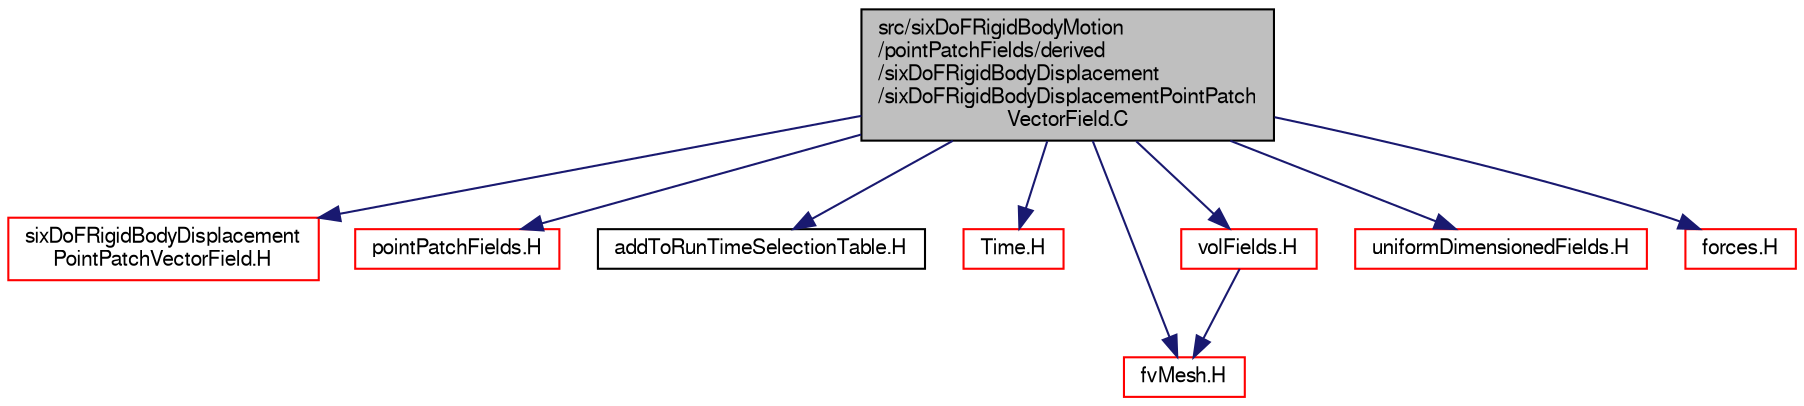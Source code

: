 digraph "src/sixDoFRigidBodyMotion/pointPatchFields/derived/sixDoFRigidBodyDisplacement/sixDoFRigidBodyDisplacementPointPatchVectorField.C"
{
  bgcolor="transparent";
  edge [fontname="FreeSans",fontsize="10",labelfontname="FreeSans",labelfontsize="10"];
  node [fontname="FreeSans",fontsize="10",shape=record];
  Node0 [label="src/sixDoFRigidBodyMotion\l/pointPatchFields/derived\l/sixDoFRigidBodyDisplacement\l/sixDoFRigidBodyDisplacementPointPatch\lVectorField.C",height=0.2,width=0.4,color="black", fillcolor="grey75", style="filled", fontcolor="black"];
  Node0 -> Node1 [color="midnightblue",fontsize="10",style="solid",fontname="FreeSans"];
  Node1 [label="sixDoFRigidBodyDisplacement\lPointPatchVectorField.H",height=0.2,width=0.4,color="red",URL="$a14897.html"];
  Node0 -> Node200 [color="midnightblue",fontsize="10",style="solid",fontname="FreeSans"];
  Node200 [label="pointPatchFields.H",height=0.2,width=0.4,color="red",URL="$a10166.html"];
  Node0 -> Node202 [color="midnightblue",fontsize="10",style="solid",fontname="FreeSans"];
  Node202 [label="addToRunTimeSelectionTable.H",height=0.2,width=0.4,color="black",URL="$a09263.html",tooltip="Macros for easy insertion into run-time selection tables. "];
  Node0 -> Node165 [color="midnightblue",fontsize="10",style="solid",fontname="FreeSans"];
  Node165 [label="Time.H",height=0.2,width=0.4,color="red",URL="$a09311.html"];
  Node0 -> Node203 [color="midnightblue",fontsize="10",style="solid",fontname="FreeSans"];
  Node203 [label="fvMesh.H",height=0.2,width=0.4,color="red",URL="$a03533.html"];
  Node0 -> Node311 [color="midnightblue",fontsize="10",style="solid",fontname="FreeSans"];
  Node311 [label="volFields.H",height=0.2,width=0.4,color="red",URL="$a02750.html"];
  Node311 -> Node203 [color="midnightblue",fontsize="10",style="solid",fontname="FreeSans"];
  Node0 -> Node342 [color="midnightblue",fontsize="10",style="solid",fontname="FreeSans"];
  Node342 [label="uniformDimensionedFields.H",height=0.2,width=0.4,color="red",URL="$a10187.html"];
  Node0 -> Node344 [color="midnightblue",fontsize="10",style="solid",fontname="FreeSans"];
  Node344 [label="forces.H",height=0.2,width=0.4,color="red",URL="$a13511.html"];
}
